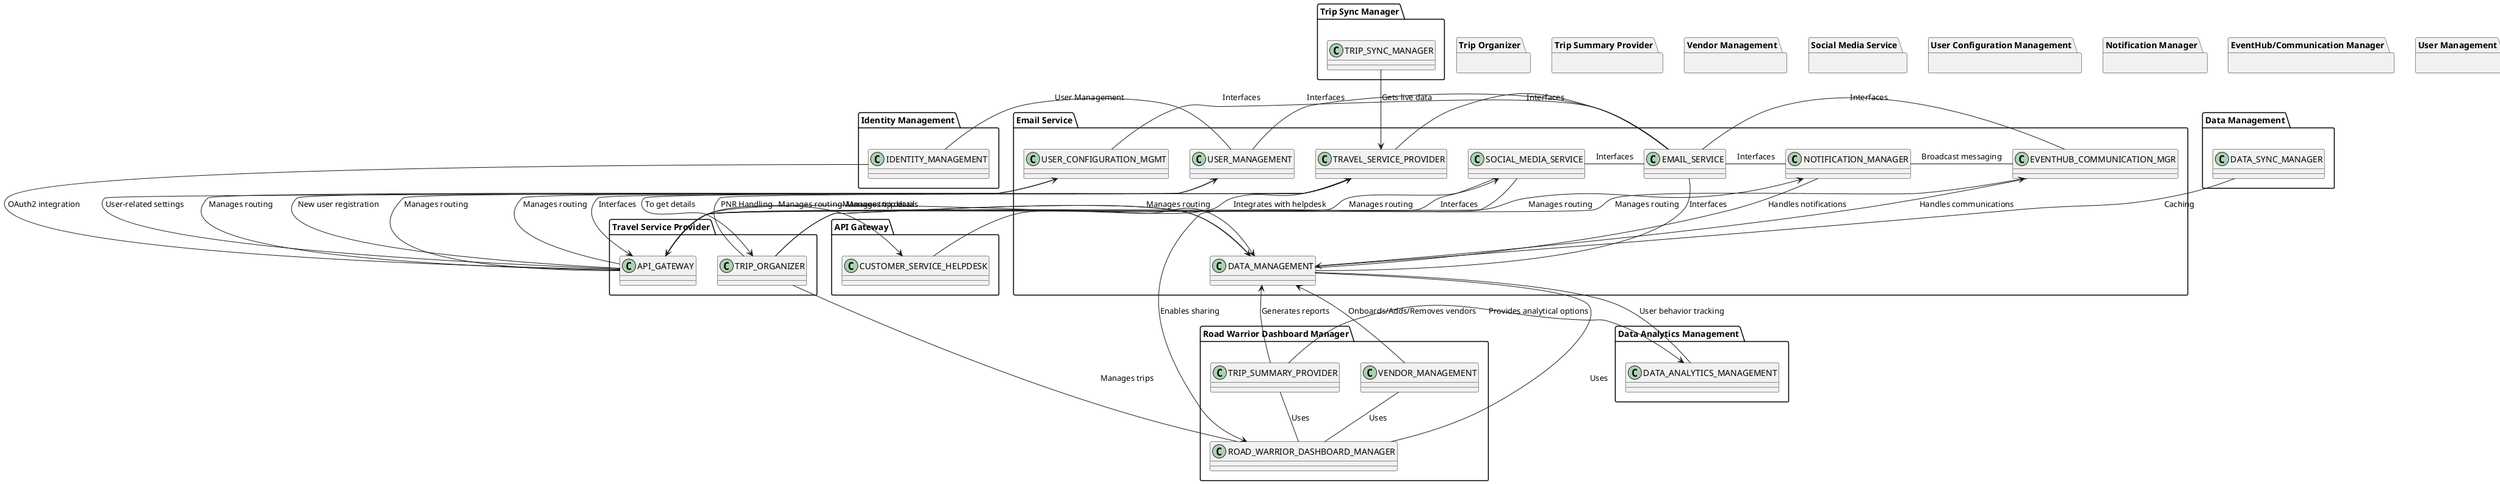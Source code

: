 @startuml subsysteminteraction
skinparam nodeStyle awesome

allow_mixing

package "Email Service" {
    EMAIL_SERVICE -right- TRAVEL_SERVICE_PROVIDER : Interfaces
    EMAIL_SERVICE -right- SOCIAL_MEDIA_SERVICE : Interfaces
    EMAIL_SERVICE -right- USER_CONFIGURATION_MGMT : Interfaces
    EMAIL_SERVICE -right- USER_MANAGEMENT : Interfaces
    EMAIL_SERVICE -right- DATA_MANAGEMENT : Interfaces
    EMAIL_SERVICE -right- EVENTHUB_COMMUNICATION_MGR : Interfaces
    EMAIL_SERVICE -right- NOTIFICATION_MANAGER : Interfaces
}

package "Travel Service Provider" {
    TRAVEL_SERVICE_PROVIDER -down-> API_GATEWAY : Interfaces
    TRAVEL_SERVICE_PROVIDER -down-> TRIP_ORGANIZER : To get details
}

package "Trip Organizer" {
    TRIP_ORGANIZER -up-> DATA_MANAGEMENT : Manages trip details
    TRIP_ORGANIZER -up-> TRAVEL_SERVICE_PROVIDER : PNR Handling
}

package "Road Warrior Dashboard Manager" {
    ROAD_WARRIOR_DASHBOARD_MANAGER -up- DATA_MANAGEMENT : Uses
    ROAD_WARRIOR_DASHBOARD_MANAGER -up- TRIP_ORGANIZER : Manages trips
    ROAD_WARRIOR_DASHBOARD_MANAGER -up- TRIP_SUMMARY_PROVIDER : Uses
    ROAD_WARRIOR_DASHBOARD_MANAGER -up- VENDOR_MANAGEMENT : Uses
}

package "Data Analytics Management" {
    DATA_ANALYTICS_MANAGEMENT -up- DATA_MANAGEMENT : User behavior tracking
}

package "Trip Summary Provider" {
    TRIP_SUMMARY_PROVIDER -up-> DATA_ANALYTICS_MANAGEMENT : Provides analytical options
    TRIP_SUMMARY_PROVIDER -up-> DATA_MANAGEMENT : Generates reports
}

package "Vendor Management" {
    VENDOR_MANAGEMENT -down-> DATA_MANAGEMENT : Onboards/Adds/Removes vendors
}

package "Identity Management" {
    IDENTITY_MANAGEMENT -right- API_GATEWAY : OAuth2 integration
    IDENTITY_MANAGEMENT -right- USER_MANAGEMENT : User Management
}

package "Social Media Service" {
    SOCIAL_MEDIA_SERVICE -down-> API_GATEWAY : Interfaces
    SOCIAL_MEDIA_SERVICE -down-> ROAD_WARRIOR_DASHBOARD_MANAGER : Enables sharing
}

package "User Configuration Management" {
    USER_CONFIGURATION_MGMT -right- API_GATEWAY : User-related settings
}

package "Data Management" {
    DATA_MANAGEMENT -up- DATA_SYNC_MANAGER : Caching
    DATA_MANAGEMENT -up- TRIP_ORGANIZER : Manages trip data
}

package "Trip Sync Manager" {
    TRIP_SYNC_MANAGER -down-> TRAVEL_SERVICE_PROVIDER : Gets live data
}

package "Notification Manager" {
    NOTIFICATION_MANAGER -right- DATA_MANAGEMENT : Handles notifications
    NOTIFICATION_MANAGER -right- EVENTHUB_COMMUNICATION_MGR : Broadcast messaging
}

package "EventHub/Communication Manager" {
    EVENTHUB_COMMUNICATION_MGR -down-> DATA_MANAGEMENT : Handles communications
}

package "User Management" {
    USER_MANAGEMENT -right- API_GATEWAY : New user registration
}

package "API Gateway" {
    API_GATEWAY -left-> TRAVEL_SERVICE_PROVIDER : Manages routing
    API_GATEWAY -left-> SOCIAL_MEDIA_SERVICE : Manages routing
    API_GATEWAY -left-> USER_CONFIGURATION_MGMT : Manages routing
    API_GATEWAY -left-> USER_MANAGEMENT : Manages routing
    API_GATEWAY -left-> DATA_MANAGEMENT : Manages routing
    API_GATEWAY -left-> EVENTHUB_COMMUNICATION_MGR : Manages routing
    API_GATEWAY -left-> NOTIFICATION_MANAGER : Manages routing
    API_GATEWAY -left-> CUSTOMER_SERVICE_HELPDESK : Manages routing
}

package "Customer Service and Helpdesk Management" {
    CUSTOMER_SERVICE_HELPDESK -up- TRAVEL_SERVICE_PROVIDER : Integrates with helpdesk
}

@enduml
